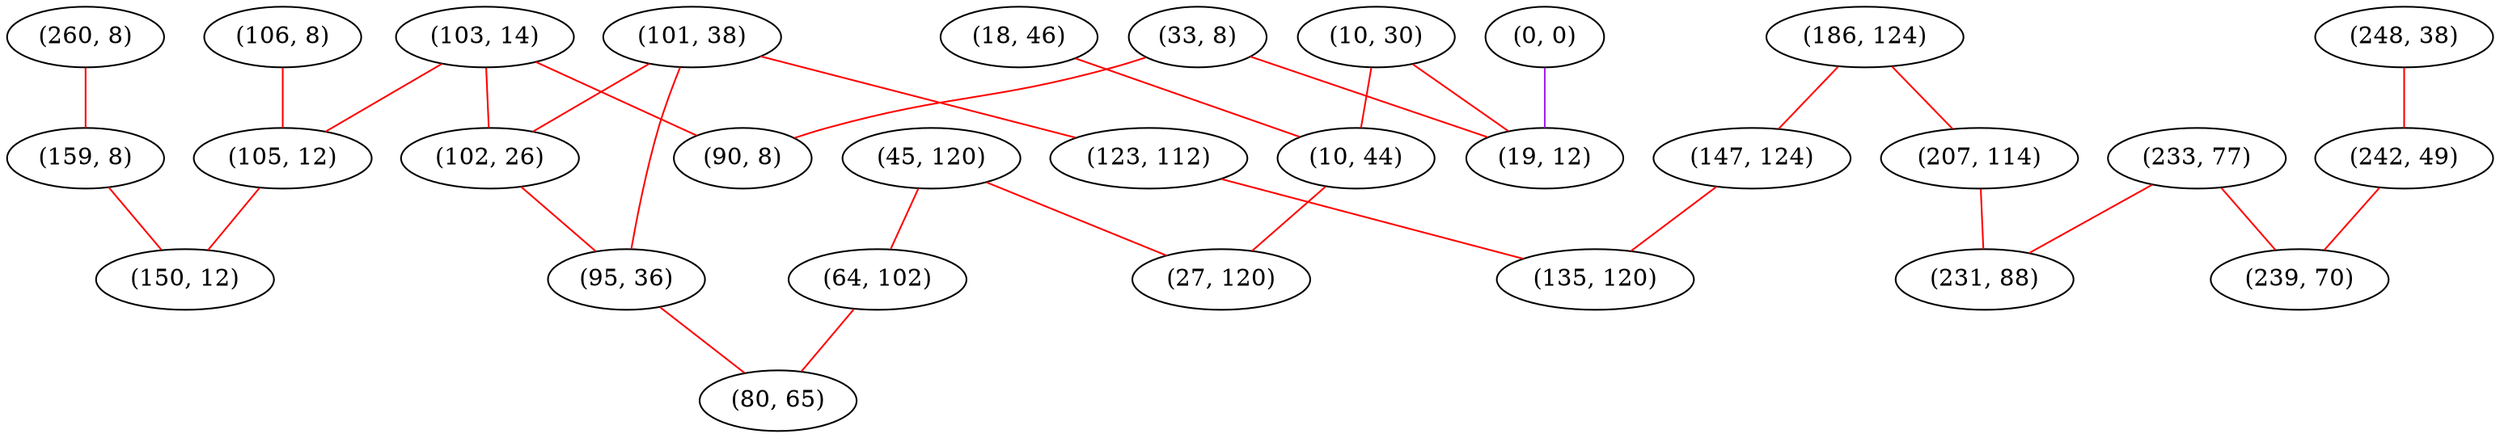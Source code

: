 graph "" {
"(106, 8)";
"(233, 77)";
"(45, 120)";
"(260, 8)";
"(101, 38)";
"(186, 124)";
"(33, 8)";
"(207, 114)";
"(123, 112)";
"(103, 14)";
"(10, 30)";
"(147, 124)";
"(248, 38)";
"(102, 26)";
"(0, 0)";
"(135, 120)";
"(18, 46)";
"(231, 88)";
"(10, 44)";
"(242, 49)";
"(64, 102)";
"(159, 8)";
"(105, 12)";
"(95, 36)";
"(150, 12)";
"(27, 120)";
"(80, 65)";
"(90, 8)";
"(19, 12)";
"(239, 70)";
"(106, 8)" -- "(105, 12)"  [color=red, key=0, weight=1];
"(233, 77)" -- "(239, 70)"  [color=red, key=0, weight=1];
"(233, 77)" -- "(231, 88)"  [color=red, key=0, weight=1];
"(45, 120)" -- "(27, 120)"  [color=red, key=0, weight=1];
"(45, 120)" -- "(64, 102)"  [color=red, key=0, weight=1];
"(260, 8)" -- "(159, 8)"  [color=red, key=0, weight=1];
"(101, 38)" -- "(95, 36)"  [color=red, key=0, weight=1];
"(101, 38)" -- "(123, 112)"  [color=red, key=0, weight=1];
"(101, 38)" -- "(102, 26)"  [color=red, key=0, weight=1];
"(186, 124)" -- "(147, 124)"  [color=red, key=0, weight=1];
"(186, 124)" -- "(207, 114)"  [color=red, key=0, weight=1];
"(33, 8)" -- "(90, 8)"  [color=red, key=0, weight=1];
"(33, 8)" -- "(19, 12)"  [color=red, key=0, weight=1];
"(207, 114)" -- "(231, 88)"  [color=red, key=0, weight=1];
"(123, 112)" -- "(135, 120)"  [color=red, key=0, weight=1];
"(103, 14)" -- "(90, 8)"  [color=red, key=0, weight=1];
"(103, 14)" -- "(102, 26)"  [color=red, key=0, weight=1];
"(103, 14)" -- "(105, 12)"  [color=red, key=0, weight=1];
"(10, 30)" -- "(19, 12)"  [color=red, key=0, weight=1];
"(10, 30)" -- "(10, 44)"  [color=red, key=0, weight=1];
"(147, 124)" -- "(135, 120)"  [color=red, key=0, weight=1];
"(248, 38)" -- "(242, 49)"  [color=red, key=0, weight=1];
"(102, 26)" -- "(95, 36)"  [color=red, key=0, weight=1];
"(0, 0)" -- "(19, 12)"  [color=purple, key=0, weight=4];
"(18, 46)" -- "(10, 44)"  [color=red, key=0, weight=1];
"(10, 44)" -- "(27, 120)"  [color=red, key=0, weight=1];
"(242, 49)" -- "(239, 70)"  [color=red, key=0, weight=1];
"(64, 102)" -- "(80, 65)"  [color=red, key=0, weight=1];
"(159, 8)" -- "(150, 12)"  [color=red, key=0, weight=1];
"(105, 12)" -- "(150, 12)"  [color=red, key=0, weight=1];
"(95, 36)" -- "(80, 65)"  [color=red, key=0, weight=1];
}
